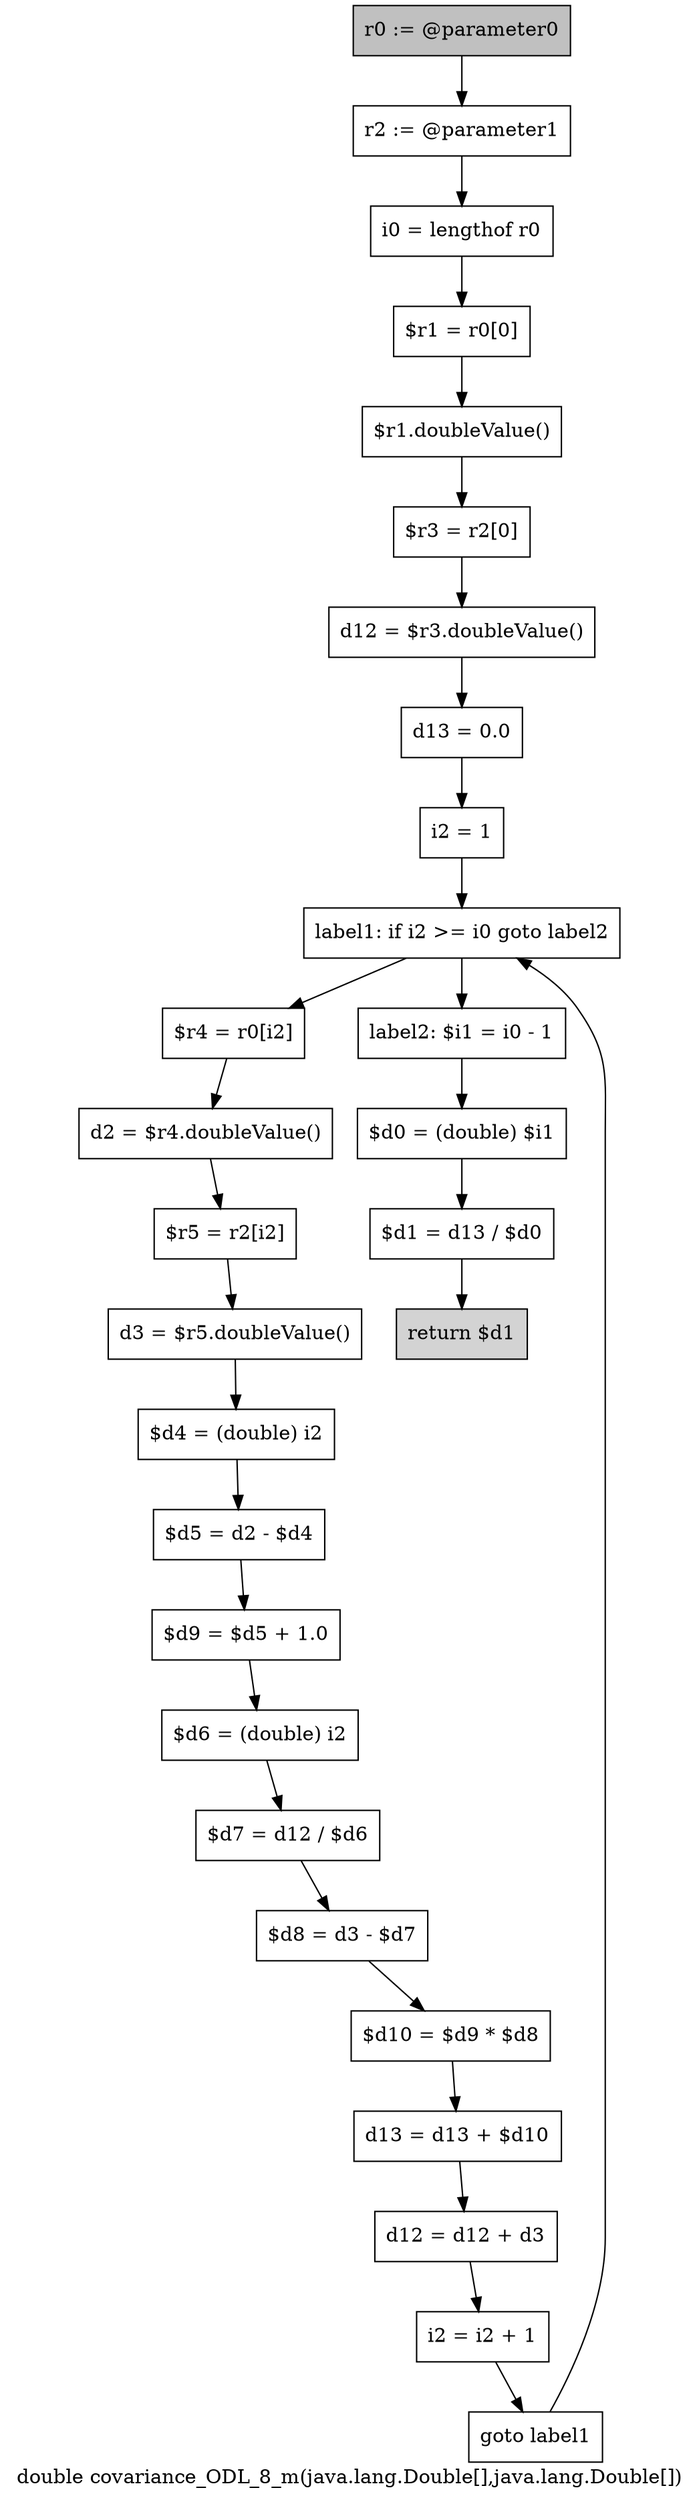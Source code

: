 digraph "double covariance_ODL_8_m(java.lang.Double[],java.lang.Double[])" {
    label="double covariance_ODL_8_m(java.lang.Double[],java.lang.Double[])";
    node [shape=box];
    "0" [style=filled,fillcolor=gray,label="r0 := @parameter0",];
    "1" [label="r2 := @parameter1",];
    "0"->"1";
    "2" [label="i0 = lengthof r0",];
    "1"->"2";
    "3" [label="$r1 = r0[0]",];
    "2"->"3";
    "4" [label="$r1.doubleValue()",];
    "3"->"4";
    "5" [label="$r3 = r2[0]",];
    "4"->"5";
    "6" [label="d12 = $r3.doubleValue()",];
    "5"->"6";
    "7" [label="d13 = 0.0",];
    "6"->"7";
    "8" [label="i2 = 1",];
    "7"->"8";
    "9" [label="label1: if i2 >= i0 goto label2",];
    "8"->"9";
    "10" [label="$r4 = r0[i2]",];
    "9"->"10";
    "25" [label="label2: $i1 = i0 - 1",];
    "9"->"25";
    "11" [label="d2 = $r4.doubleValue()",];
    "10"->"11";
    "12" [label="$r5 = r2[i2]",];
    "11"->"12";
    "13" [label="d3 = $r5.doubleValue()",];
    "12"->"13";
    "14" [label="$d4 = (double) i2",];
    "13"->"14";
    "15" [label="$d5 = d2 - $d4",];
    "14"->"15";
    "16" [label="$d9 = $d5 + 1.0",];
    "15"->"16";
    "17" [label="$d6 = (double) i2",];
    "16"->"17";
    "18" [label="$d7 = d12 / $d6",];
    "17"->"18";
    "19" [label="$d8 = d3 - $d7",];
    "18"->"19";
    "20" [label="$d10 = $d9 * $d8",];
    "19"->"20";
    "21" [label="d13 = d13 + $d10",];
    "20"->"21";
    "22" [label="d12 = d12 + d3",];
    "21"->"22";
    "23" [label="i2 = i2 + 1",];
    "22"->"23";
    "24" [label="goto label1",];
    "23"->"24";
    "24"->"9";
    "26" [label="$d0 = (double) $i1",];
    "25"->"26";
    "27" [label="$d1 = d13 / $d0",];
    "26"->"27";
    "28" [style=filled,fillcolor=lightgray,label="return $d1",];
    "27"->"28";
}
